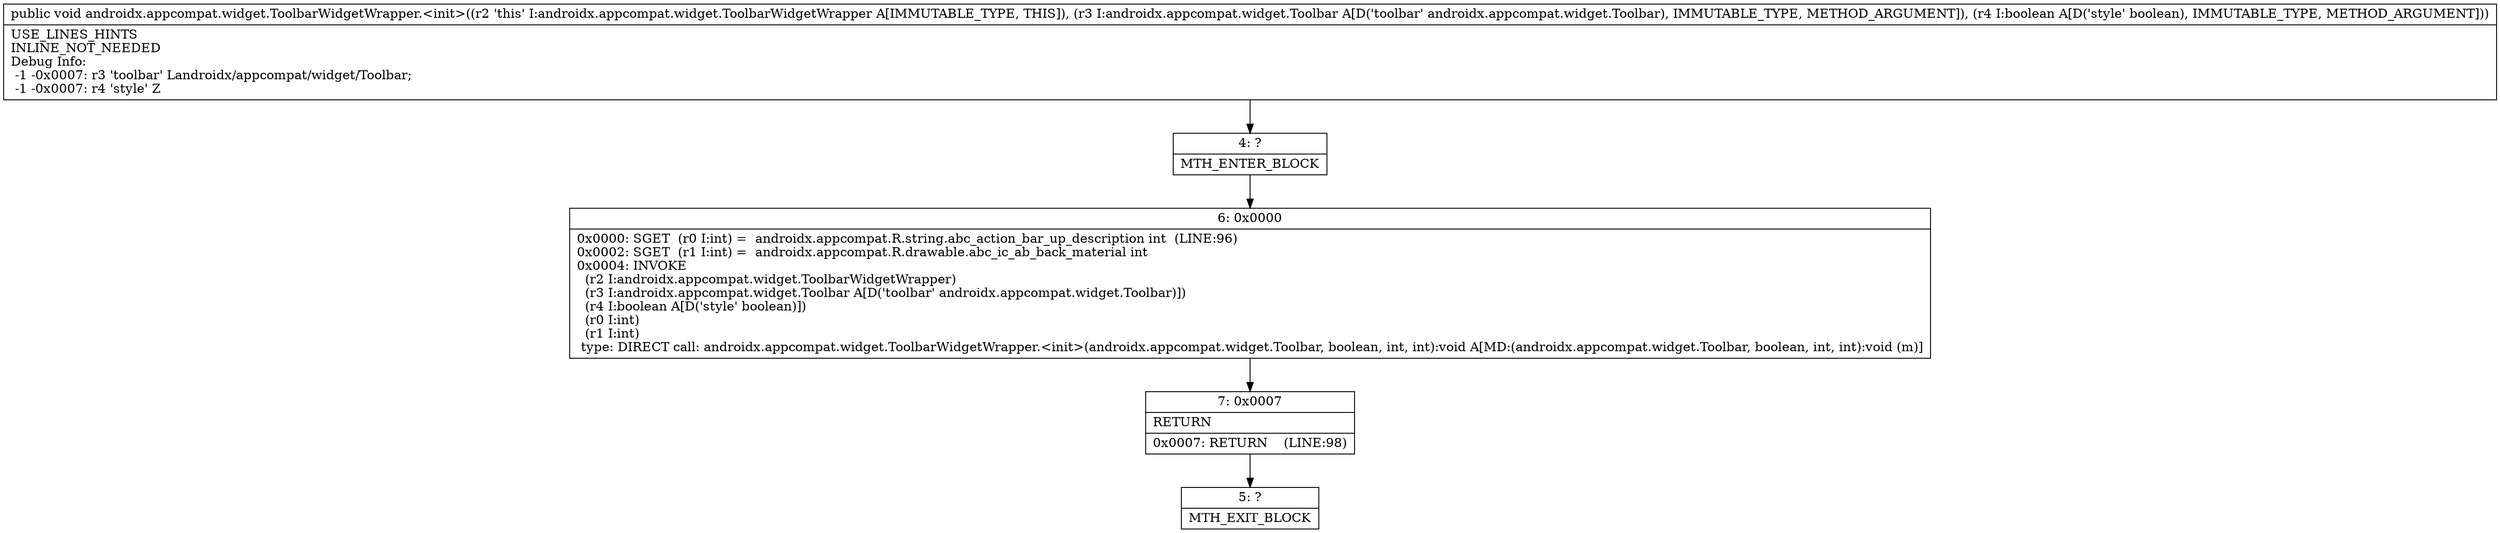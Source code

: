 digraph "CFG forandroidx.appcompat.widget.ToolbarWidgetWrapper.\<init\>(Landroidx\/appcompat\/widget\/Toolbar;Z)V" {
Node_4 [shape=record,label="{4\:\ ?|MTH_ENTER_BLOCK\l}"];
Node_6 [shape=record,label="{6\:\ 0x0000|0x0000: SGET  (r0 I:int) =  androidx.appcompat.R.string.abc_action_bar_up_description int  (LINE:96)\l0x0002: SGET  (r1 I:int) =  androidx.appcompat.R.drawable.abc_ic_ab_back_material int \l0x0004: INVOKE  \l  (r2 I:androidx.appcompat.widget.ToolbarWidgetWrapper)\l  (r3 I:androidx.appcompat.widget.Toolbar A[D('toolbar' androidx.appcompat.widget.Toolbar)])\l  (r4 I:boolean A[D('style' boolean)])\l  (r0 I:int)\l  (r1 I:int)\l type: DIRECT call: androidx.appcompat.widget.ToolbarWidgetWrapper.\<init\>(androidx.appcompat.widget.Toolbar, boolean, int, int):void A[MD:(androidx.appcompat.widget.Toolbar, boolean, int, int):void (m)]\l}"];
Node_7 [shape=record,label="{7\:\ 0x0007|RETURN\l|0x0007: RETURN    (LINE:98)\l}"];
Node_5 [shape=record,label="{5\:\ ?|MTH_EXIT_BLOCK\l}"];
MethodNode[shape=record,label="{public void androidx.appcompat.widget.ToolbarWidgetWrapper.\<init\>((r2 'this' I:androidx.appcompat.widget.ToolbarWidgetWrapper A[IMMUTABLE_TYPE, THIS]), (r3 I:androidx.appcompat.widget.Toolbar A[D('toolbar' androidx.appcompat.widget.Toolbar), IMMUTABLE_TYPE, METHOD_ARGUMENT]), (r4 I:boolean A[D('style' boolean), IMMUTABLE_TYPE, METHOD_ARGUMENT]))  | USE_LINES_HINTS\lINLINE_NOT_NEEDED\lDebug Info:\l  \-1 \-0x0007: r3 'toolbar' Landroidx\/appcompat\/widget\/Toolbar;\l  \-1 \-0x0007: r4 'style' Z\l}"];
MethodNode -> Node_4;Node_4 -> Node_6;
Node_6 -> Node_7;
Node_7 -> Node_5;
}


